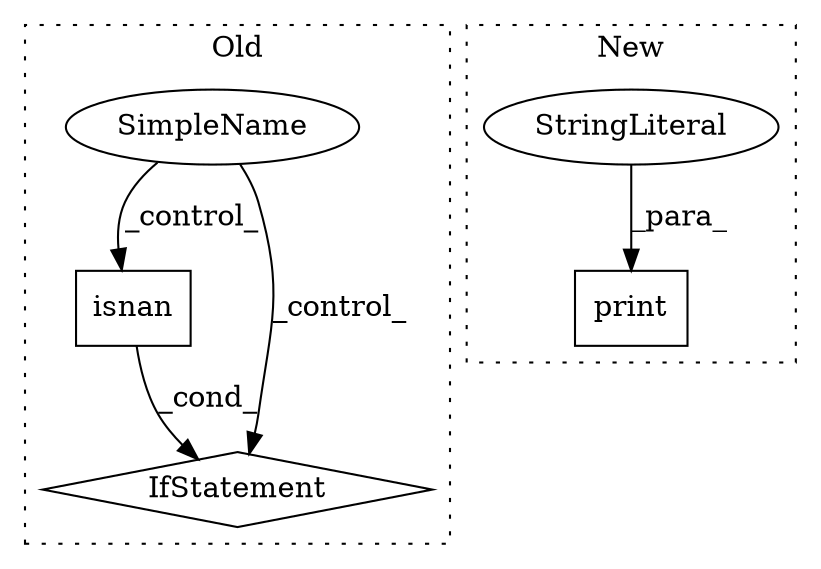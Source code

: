 digraph G {
subgraph cluster0 {
1 [label="isnan" a="32" s="3142,3184" l="6,1" shape="box"];
4 [label="IfStatement" a="25" s="3133,3185" l="4,2" shape="diamond"];
5 [label="SimpleName" a="42" s="" l="" shape="ellipse"];
label = "Old";
style="dotted";
}
subgraph cluster1 {
2 [label="print" a="32" s="3089,3119" l="6,1" shape="box"];
3 [label="StringLiteral" a="45" s="3095" l="4" shape="ellipse"];
label = "New";
style="dotted";
}
1 -> 4 [label="_cond_"];
3 -> 2 [label="_para_"];
5 -> 1 [label="_control_"];
5 -> 4 [label="_control_"];
}